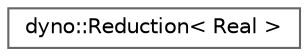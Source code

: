 digraph "Graphical Class Hierarchy"
{
 // LATEX_PDF_SIZE
  bgcolor="transparent";
  edge [fontname=Helvetica,fontsize=10,labelfontname=Helvetica,labelfontsize=10];
  node [fontname=Helvetica,fontsize=10,shape=box,height=0.2,width=0.4];
  rankdir="LR";
  Node0 [id="Node000000",label="dyno::Reduction\< Real \>",height=0.2,width=0.4,color="grey40", fillcolor="white", style="filled",URL="$classdyno_1_1_reduction.html",tooltip=" "];
}
